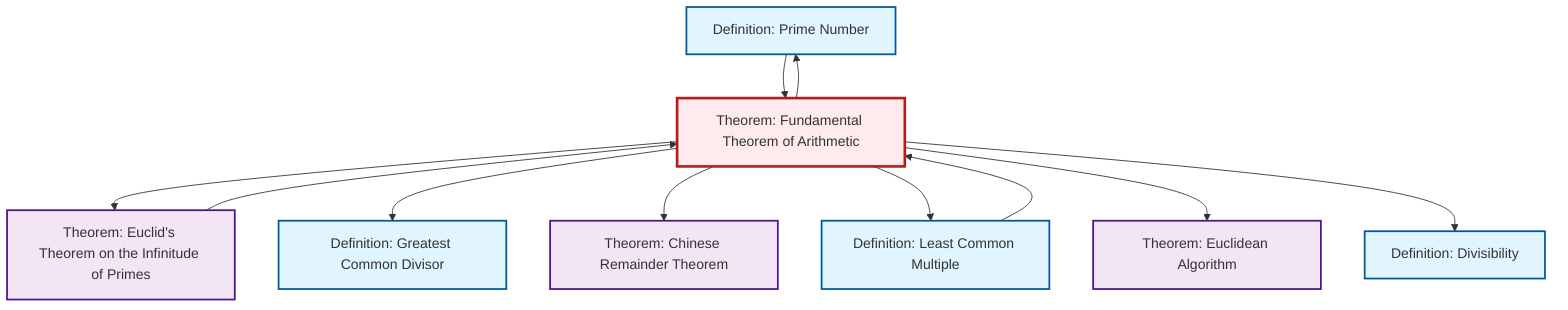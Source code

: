 graph TD
    classDef definition fill:#e1f5fe,stroke:#01579b,stroke-width:2px
    classDef theorem fill:#f3e5f5,stroke:#4a148c,stroke-width:2px
    classDef axiom fill:#fff3e0,stroke:#e65100,stroke-width:2px
    classDef example fill:#e8f5e9,stroke:#1b5e20,stroke-width:2px
    classDef current fill:#ffebee,stroke:#b71c1c,stroke-width:3px
    thm-euclidean-algorithm["Theorem: Euclidean Algorithm"]:::theorem
    def-gcd["Definition: Greatest Common Divisor"]:::definition
    thm-chinese-remainder["Theorem: Chinese Remainder Theorem"]:::theorem
    def-prime["Definition: Prime Number"]:::definition
    thm-fundamental-arithmetic["Theorem: Fundamental Theorem of Arithmetic"]:::theorem
    def-divisibility["Definition: Divisibility"]:::definition
    thm-euclid-infinitude-primes["Theorem: Euclid's Theorem on the Infinitude of Primes"]:::theorem
    def-lcm["Definition: Least Common Multiple"]:::definition
    thm-fundamental-arithmetic --> thm-euclid-infinitude-primes
    thm-fundamental-arithmetic --> def-gcd
    def-prime --> thm-fundamental-arithmetic
    thm-euclid-infinitude-primes --> thm-fundamental-arithmetic
    thm-fundamental-arithmetic --> thm-chinese-remainder
    thm-fundamental-arithmetic --> def-lcm
    def-lcm --> thm-fundamental-arithmetic
    thm-fundamental-arithmetic --> thm-euclidean-algorithm
    thm-fundamental-arithmetic --> def-divisibility
    thm-fundamental-arithmetic --> def-prime
    class thm-fundamental-arithmetic current